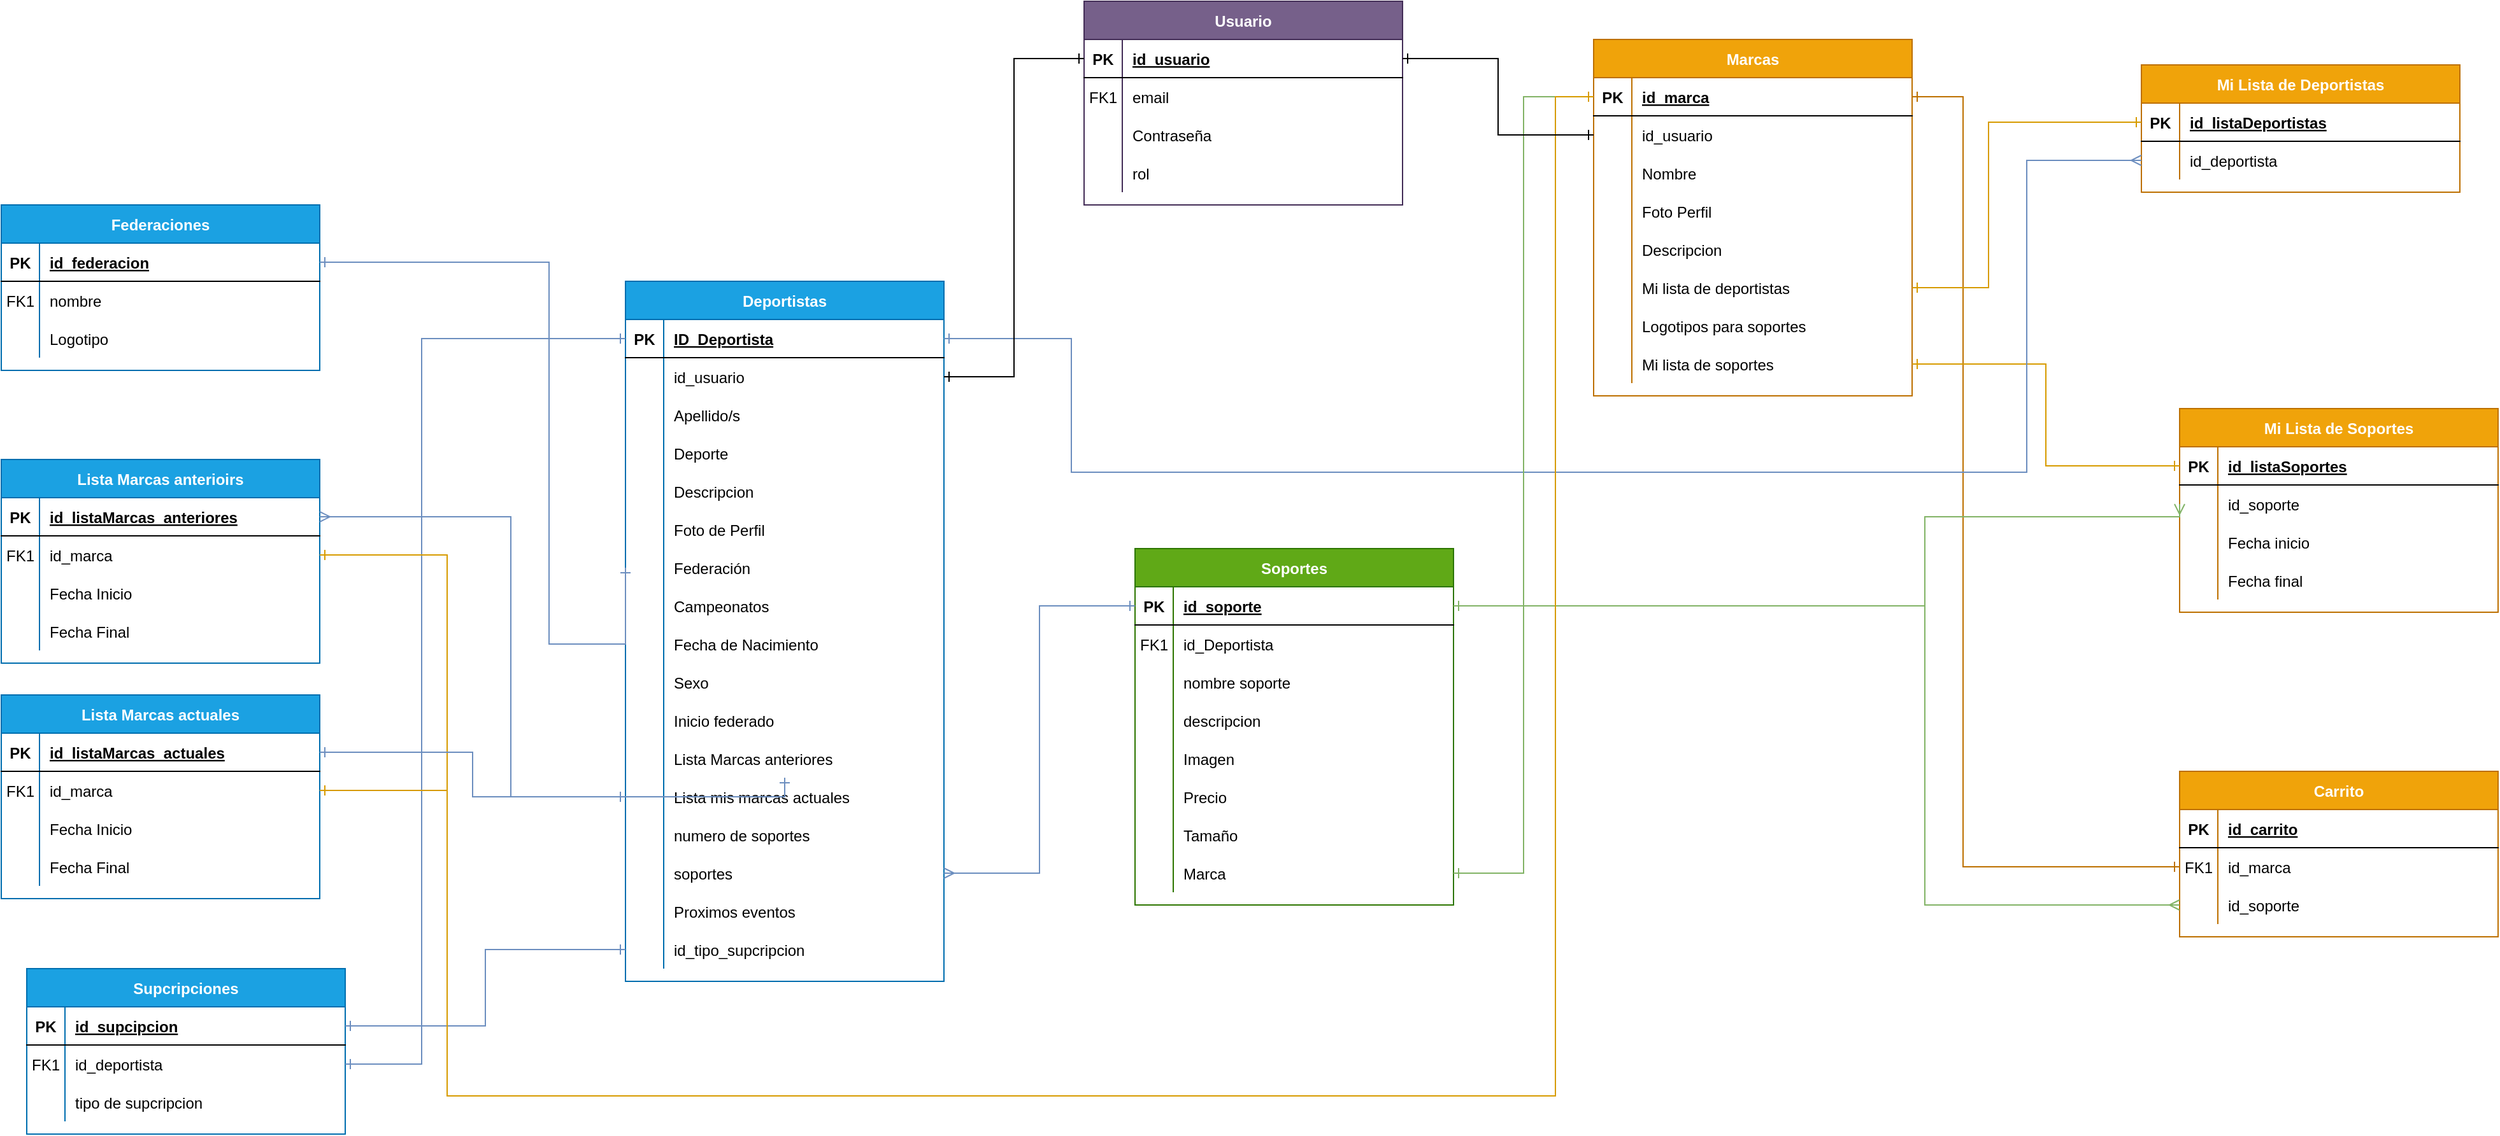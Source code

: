 <mxfile version="14.3.0"><diagram id="R2lEEEUBdFMjLlhIrx00" name="Page-1"><mxGraphModel dx="3021" dy="2076" grid="1" gridSize="10" guides="1" tooltips="1" connect="1" arrows="1" fold="1" page="1" pageScale="1" pageWidth="850" pageHeight="1100" math="0" shadow="0" extFonts="Permanent Marker^https://fonts.googleapis.com/css?family=Permanent+Marker"><root><mxCell id="0"/><mxCell id="1" parent="0"/><mxCell id="C-vyLk0tnHw3VtMMgP7b-2" value="Soportes" style="shape=table;startSize=30;container=1;collapsible=1;childLayout=tableLayout;fixedRows=1;rowLines=0;fontStyle=1;align=center;resizeLast=1;fillColor=#60a917;strokeColor=#2D7600;fontColor=#ffffff;" parent="1" vertex="1"><mxGeometry x="510" y="310" width="250" height="280" as="geometry"/></mxCell><mxCell id="C-vyLk0tnHw3VtMMgP7b-3" value="" style="shape=partialRectangle;collapsible=0;dropTarget=0;pointerEvents=0;fillColor=none;points=[[0,0.5],[1,0.5]];portConstraint=eastwest;top=0;left=0;right=0;bottom=1;" parent="C-vyLk0tnHw3VtMMgP7b-2" vertex="1"><mxGeometry y="30" width="250" height="30" as="geometry"/></mxCell><mxCell id="C-vyLk0tnHw3VtMMgP7b-4" value="PK" style="shape=partialRectangle;overflow=hidden;connectable=0;fillColor=none;top=0;left=0;bottom=0;right=0;fontStyle=1;" parent="C-vyLk0tnHw3VtMMgP7b-3" vertex="1"><mxGeometry width="30" height="30" as="geometry"/></mxCell><mxCell id="C-vyLk0tnHw3VtMMgP7b-5" value="id_soporte" style="shape=partialRectangle;overflow=hidden;connectable=0;fillColor=none;top=0;left=0;bottom=0;right=0;align=left;spacingLeft=6;fontStyle=5;" parent="C-vyLk0tnHw3VtMMgP7b-3" vertex="1"><mxGeometry x="30" width="220" height="30" as="geometry"/></mxCell><mxCell id="C-vyLk0tnHw3VtMMgP7b-6" value="" style="shape=partialRectangle;collapsible=0;dropTarget=0;pointerEvents=0;fillColor=none;points=[[0,0.5],[1,0.5]];portConstraint=eastwest;top=0;left=0;right=0;bottom=0;" parent="C-vyLk0tnHw3VtMMgP7b-2" vertex="1"><mxGeometry y="60" width="250" height="30" as="geometry"/></mxCell><mxCell id="C-vyLk0tnHw3VtMMgP7b-7" value="FK1" style="shape=partialRectangle;overflow=hidden;connectable=0;fillColor=none;top=0;left=0;bottom=0;right=0;" parent="C-vyLk0tnHw3VtMMgP7b-6" vertex="1"><mxGeometry width="30" height="30" as="geometry"/></mxCell><mxCell id="C-vyLk0tnHw3VtMMgP7b-8" value="id_Deportista" style="shape=partialRectangle;overflow=hidden;connectable=0;fillColor=none;top=0;left=0;bottom=0;right=0;align=left;spacingLeft=6;" parent="C-vyLk0tnHw3VtMMgP7b-6" vertex="1"><mxGeometry x="30" width="220" height="30" as="geometry"/></mxCell><mxCell id="C-vyLk0tnHw3VtMMgP7b-9" value="" style="shape=partialRectangle;collapsible=0;dropTarget=0;pointerEvents=0;fillColor=none;points=[[0,0.5],[1,0.5]];portConstraint=eastwest;top=0;left=0;right=0;bottom=0;" parent="C-vyLk0tnHw3VtMMgP7b-2" vertex="1"><mxGeometry y="90" width="250" height="30" as="geometry"/></mxCell><mxCell id="C-vyLk0tnHw3VtMMgP7b-10" value="" style="shape=partialRectangle;overflow=hidden;connectable=0;fillColor=none;top=0;left=0;bottom=0;right=0;" parent="C-vyLk0tnHw3VtMMgP7b-9" vertex="1"><mxGeometry width="30" height="30" as="geometry"/></mxCell><mxCell id="C-vyLk0tnHw3VtMMgP7b-11" value="nombre soporte" style="shape=partialRectangle;overflow=hidden;connectable=0;fillColor=none;top=0;left=0;bottom=0;right=0;align=left;spacingLeft=6;" parent="C-vyLk0tnHw3VtMMgP7b-9" vertex="1"><mxGeometry x="30" width="220" height="30" as="geometry"/></mxCell><mxCell id="l9_Y_tDoSI2Y9_TfThC8-44" style="shape=partialRectangle;collapsible=0;dropTarget=0;pointerEvents=0;fillColor=none;points=[[0,0.5],[1,0.5]];portConstraint=eastwest;top=0;left=0;right=0;bottom=0;" vertex="1" parent="C-vyLk0tnHw3VtMMgP7b-2"><mxGeometry y="120" width="250" height="30" as="geometry"/></mxCell><mxCell id="l9_Y_tDoSI2Y9_TfThC8-45" style="shape=partialRectangle;overflow=hidden;connectable=0;fillColor=none;top=0;left=0;bottom=0;right=0;" vertex="1" parent="l9_Y_tDoSI2Y9_TfThC8-44"><mxGeometry width="30" height="30" as="geometry"/></mxCell><mxCell id="l9_Y_tDoSI2Y9_TfThC8-46" value="descripcion" style="shape=partialRectangle;overflow=hidden;connectable=0;fillColor=none;top=0;left=0;bottom=0;right=0;align=left;spacingLeft=6;" vertex="1" parent="l9_Y_tDoSI2Y9_TfThC8-44"><mxGeometry x="30" width="220" height="30" as="geometry"/></mxCell><mxCell id="l9_Y_tDoSI2Y9_TfThC8-47" style="shape=partialRectangle;collapsible=0;dropTarget=0;pointerEvents=0;fillColor=none;points=[[0,0.5],[1,0.5]];portConstraint=eastwest;top=0;left=0;right=0;bottom=0;" vertex="1" parent="C-vyLk0tnHw3VtMMgP7b-2"><mxGeometry y="150" width="250" height="30" as="geometry"/></mxCell><mxCell id="l9_Y_tDoSI2Y9_TfThC8-48" style="shape=partialRectangle;overflow=hidden;connectable=0;fillColor=none;top=0;left=0;bottom=0;right=0;" vertex="1" parent="l9_Y_tDoSI2Y9_TfThC8-47"><mxGeometry width="30" height="30" as="geometry"/></mxCell><mxCell id="l9_Y_tDoSI2Y9_TfThC8-49" value="Imagen" style="shape=partialRectangle;overflow=hidden;connectable=0;fillColor=none;top=0;left=0;bottom=0;right=0;align=left;spacingLeft=6;" vertex="1" parent="l9_Y_tDoSI2Y9_TfThC8-47"><mxGeometry x="30" width="220" height="30" as="geometry"/></mxCell><mxCell id="l9_Y_tDoSI2Y9_TfThC8-50" style="shape=partialRectangle;collapsible=0;dropTarget=0;pointerEvents=0;fillColor=none;points=[[0,0.5],[1,0.5]];portConstraint=eastwest;top=0;left=0;right=0;bottom=0;" vertex="1" parent="C-vyLk0tnHw3VtMMgP7b-2"><mxGeometry y="180" width="250" height="30" as="geometry"/></mxCell><mxCell id="l9_Y_tDoSI2Y9_TfThC8-51" style="shape=partialRectangle;overflow=hidden;connectable=0;fillColor=none;top=0;left=0;bottom=0;right=0;" vertex="1" parent="l9_Y_tDoSI2Y9_TfThC8-50"><mxGeometry width="30" height="30" as="geometry"/></mxCell><mxCell id="l9_Y_tDoSI2Y9_TfThC8-52" value="Precio" style="shape=partialRectangle;overflow=hidden;connectable=0;fillColor=none;top=0;left=0;bottom=0;right=0;align=left;spacingLeft=6;" vertex="1" parent="l9_Y_tDoSI2Y9_TfThC8-50"><mxGeometry x="30" width="220" height="30" as="geometry"/></mxCell><mxCell id="l9_Y_tDoSI2Y9_TfThC8-88" style="shape=partialRectangle;collapsible=0;dropTarget=0;pointerEvents=0;fillColor=none;points=[[0,0.5],[1,0.5]];portConstraint=eastwest;top=0;left=0;right=0;bottom=0;" vertex="1" parent="C-vyLk0tnHw3VtMMgP7b-2"><mxGeometry y="210" width="250" height="30" as="geometry"/></mxCell><mxCell id="l9_Y_tDoSI2Y9_TfThC8-89" style="shape=partialRectangle;overflow=hidden;connectable=0;fillColor=none;top=0;left=0;bottom=0;right=0;" vertex="1" parent="l9_Y_tDoSI2Y9_TfThC8-88"><mxGeometry width="30" height="30" as="geometry"/></mxCell><mxCell id="l9_Y_tDoSI2Y9_TfThC8-90" value="Tamaño" style="shape=partialRectangle;overflow=hidden;connectable=0;fillColor=none;top=0;left=0;bottom=0;right=0;align=left;spacingLeft=6;" vertex="1" parent="l9_Y_tDoSI2Y9_TfThC8-88"><mxGeometry x="30" width="220" height="30" as="geometry"/></mxCell><mxCell id="l9_Y_tDoSI2Y9_TfThC8-91" style="shape=partialRectangle;collapsible=0;dropTarget=0;pointerEvents=0;fillColor=none;points=[[0,0.5],[1,0.5]];portConstraint=eastwest;top=0;left=0;right=0;bottom=0;" vertex="1" parent="C-vyLk0tnHw3VtMMgP7b-2"><mxGeometry y="240" width="250" height="30" as="geometry"/></mxCell><mxCell id="l9_Y_tDoSI2Y9_TfThC8-92" style="shape=partialRectangle;overflow=hidden;connectable=0;fillColor=none;top=0;left=0;bottom=0;right=0;" vertex="1" parent="l9_Y_tDoSI2Y9_TfThC8-91"><mxGeometry width="30" height="30" as="geometry"/></mxCell><mxCell id="l9_Y_tDoSI2Y9_TfThC8-93" value="Marca" style="shape=partialRectangle;overflow=hidden;connectable=0;fillColor=none;top=0;left=0;bottom=0;right=0;align=left;spacingLeft=6;" vertex="1" parent="l9_Y_tDoSI2Y9_TfThC8-91"><mxGeometry x="30" width="220" height="30" as="geometry"/></mxCell><mxCell id="C-vyLk0tnHw3VtMMgP7b-13" value="Marcas" style="shape=table;startSize=30;container=1;collapsible=1;childLayout=tableLayout;fixedRows=1;rowLines=0;fontStyle=1;align=center;resizeLast=1;fillColor=#f0a30a;strokeColor=#BD7000;fontColor=#ffffff;" parent="1" vertex="1"><mxGeometry x="870" y="-90" width="250" height="280" as="geometry"/></mxCell><mxCell id="C-vyLk0tnHw3VtMMgP7b-14" value="" style="shape=partialRectangle;collapsible=0;dropTarget=0;pointerEvents=0;fillColor=none;points=[[0,0.5],[1,0.5]];portConstraint=eastwest;top=0;left=0;right=0;bottom=1;" parent="C-vyLk0tnHw3VtMMgP7b-13" vertex="1"><mxGeometry y="30" width="250" height="30" as="geometry"/></mxCell><mxCell id="C-vyLk0tnHw3VtMMgP7b-15" value="PK" style="shape=partialRectangle;overflow=hidden;connectable=0;fillColor=none;top=0;left=0;bottom=0;right=0;fontStyle=1;" parent="C-vyLk0tnHw3VtMMgP7b-14" vertex="1"><mxGeometry width="30" height="30" as="geometry"/></mxCell><mxCell id="C-vyLk0tnHw3VtMMgP7b-16" value="id_marca" style="shape=partialRectangle;overflow=hidden;connectable=0;fillColor=none;top=0;left=0;bottom=0;right=0;align=left;spacingLeft=6;fontStyle=5;" parent="C-vyLk0tnHw3VtMMgP7b-14" vertex="1"><mxGeometry x="30" width="220" height="30" as="geometry"/></mxCell><mxCell id="l9_Y_tDoSI2Y9_TfThC8-257" style="shape=partialRectangle;collapsible=0;dropTarget=0;pointerEvents=0;fillColor=none;points=[[0,0.5],[1,0.5]];portConstraint=eastwest;top=0;left=0;right=0;bottom=0;" vertex="1" parent="C-vyLk0tnHw3VtMMgP7b-13"><mxGeometry y="60" width="250" height="30" as="geometry"/></mxCell><mxCell id="l9_Y_tDoSI2Y9_TfThC8-258" style="shape=partialRectangle;overflow=hidden;connectable=0;fillColor=none;top=0;left=0;bottom=0;right=0;" vertex="1" parent="l9_Y_tDoSI2Y9_TfThC8-257"><mxGeometry width="30" height="30" as="geometry"/></mxCell><mxCell id="l9_Y_tDoSI2Y9_TfThC8-259" value="id_usuario" style="shape=partialRectangle;overflow=hidden;connectable=0;fillColor=none;top=0;left=0;bottom=0;right=0;align=left;spacingLeft=6;" vertex="1" parent="l9_Y_tDoSI2Y9_TfThC8-257"><mxGeometry x="30" width="220" height="30" as="geometry"/></mxCell><mxCell id="C-vyLk0tnHw3VtMMgP7b-17" value="" style="shape=partialRectangle;collapsible=0;dropTarget=0;pointerEvents=0;fillColor=none;points=[[0,0.5],[1,0.5]];portConstraint=eastwest;top=0;left=0;right=0;bottom=0;" parent="C-vyLk0tnHw3VtMMgP7b-13" vertex="1"><mxGeometry y="90" width="250" height="30" as="geometry"/></mxCell><mxCell id="C-vyLk0tnHw3VtMMgP7b-18" value="" style="shape=partialRectangle;overflow=hidden;connectable=0;fillColor=none;top=0;left=0;bottom=0;right=0;" parent="C-vyLk0tnHw3VtMMgP7b-17" vertex="1"><mxGeometry width="30" height="30" as="geometry"/></mxCell><mxCell id="C-vyLk0tnHw3VtMMgP7b-19" value="Nombre" style="shape=partialRectangle;overflow=hidden;connectable=0;fillColor=none;top=0;left=0;bottom=0;right=0;align=left;spacingLeft=6;" parent="C-vyLk0tnHw3VtMMgP7b-17" vertex="1"><mxGeometry x="30" width="220" height="30" as="geometry"/></mxCell><mxCell id="C-vyLk0tnHw3VtMMgP7b-20" value="" style="shape=partialRectangle;collapsible=0;dropTarget=0;pointerEvents=0;fillColor=none;points=[[0,0.5],[1,0.5]];portConstraint=eastwest;top=0;left=0;right=0;bottom=0;" parent="C-vyLk0tnHw3VtMMgP7b-13" vertex="1"><mxGeometry y="120" width="250" height="30" as="geometry"/></mxCell><mxCell id="C-vyLk0tnHw3VtMMgP7b-21" value="" style="shape=partialRectangle;overflow=hidden;connectable=0;fillColor=none;top=0;left=0;bottom=0;right=0;" parent="C-vyLk0tnHw3VtMMgP7b-20" vertex="1"><mxGeometry width="30" height="30" as="geometry"/></mxCell><mxCell id="C-vyLk0tnHw3VtMMgP7b-22" value="Foto Perfil" style="shape=partialRectangle;overflow=hidden;connectable=0;fillColor=none;top=0;left=0;bottom=0;right=0;align=left;spacingLeft=6;" parent="C-vyLk0tnHw3VtMMgP7b-20" vertex="1"><mxGeometry x="30" width="220" height="30" as="geometry"/></mxCell><mxCell id="l9_Y_tDoSI2Y9_TfThC8-94" style="shape=partialRectangle;collapsible=0;dropTarget=0;pointerEvents=0;fillColor=none;points=[[0,0.5],[1,0.5]];portConstraint=eastwest;top=0;left=0;right=0;bottom=0;" vertex="1" parent="C-vyLk0tnHw3VtMMgP7b-13"><mxGeometry y="150" width="250" height="30" as="geometry"/></mxCell><mxCell id="l9_Y_tDoSI2Y9_TfThC8-95" style="shape=partialRectangle;overflow=hidden;connectable=0;fillColor=none;top=0;left=0;bottom=0;right=0;" vertex="1" parent="l9_Y_tDoSI2Y9_TfThC8-94"><mxGeometry width="30" height="30" as="geometry"/></mxCell><mxCell id="l9_Y_tDoSI2Y9_TfThC8-96" value="Descripcion" style="shape=partialRectangle;overflow=hidden;connectable=0;fillColor=none;top=0;left=0;bottom=0;right=0;align=left;spacingLeft=6;" vertex="1" parent="l9_Y_tDoSI2Y9_TfThC8-94"><mxGeometry x="30" width="220" height="30" as="geometry"/></mxCell><mxCell id="l9_Y_tDoSI2Y9_TfThC8-97" style="shape=partialRectangle;collapsible=0;dropTarget=0;pointerEvents=0;fillColor=none;points=[[0,0.5],[1,0.5]];portConstraint=eastwest;top=0;left=0;right=0;bottom=0;" vertex="1" parent="C-vyLk0tnHw3VtMMgP7b-13"><mxGeometry y="180" width="250" height="30" as="geometry"/></mxCell><mxCell id="l9_Y_tDoSI2Y9_TfThC8-98" style="shape=partialRectangle;overflow=hidden;connectable=0;fillColor=none;top=0;left=0;bottom=0;right=0;" vertex="1" parent="l9_Y_tDoSI2Y9_TfThC8-97"><mxGeometry width="30" height="30" as="geometry"/></mxCell><mxCell id="l9_Y_tDoSI2Y9_TfThC8-99" value="Mi lista de deportistas" style="shape=partialRectangle;overflow=hidden;connectable=0;fillColor=none;top=0;left=0;bottom=0;right=0;align=left;spacingLeft=6;" vertex="1" parent="l9_Y_tDoSI2Y9_TfThC8-97"><mxGeometry x="30" width="220" height="30" as="geometry"/></mxCell><mxCell id="l9_Y_tDoSI2Y9_TfThC8-100" style="shape=partialRectangle;collapsible=0;dropTarget=0;pointerEvents=0;fillColor=none;points=[[0,0.5],[1,0.5]];portConstraint=eastwest;top=0;left=0;right=0;bottom=0;" vertex="1" parent="C-vyLk0tnHw3VtMMgP7b-13"><mxGeometry y="210" width="250" height="30" as="geometry"/></mxCell><mxCell id="l9_Y_tDoSI2Y9_TfThC8-101" style="shape=partialRectangle;overflow=hidden;connectable=0;fillColor=none;top=0;left=0;bottom=0;right=0;" vertex="1" parent="l9_Y_tDoSI2Y9_TfThC8-100"><mxGeometry width="30" height="30" as="geometry"/></mxCell><mxCell id="l9_Y_tDoSI2Y9_TfThC8-102" value="Logotipos para soportes" style="shape=partialRectangle;overflow=hidden;connectable=0;fillColor=none;top=0;left=0;bottom=0;right=0;align=left;spacingLeft=6;" vertex="1" parent="l9_Y_tDoSI2Y9_TfThC8-100"><mxGeometry x="30" width="220" height="30" as="geometry"/></mxCell><mxCell id="l9_Y_tDoSI2Y9_TfThC8-122" style="shape=partialRectangle;collapsible=0;dropTarget=0;pointerEvents=0;fillColor=none;points=[[0,0.5],[1,0.5]];portConstraint=eastwest;top=0;left=0;right=0;bottom=0;" vertex="1" parent="C-vyLk0tnHw3VtMMgP7b-13"><mxGeometry y="240" width="250" height="30" as="geometry"/></mxCell><mxCell id="l9_Y_tDoSI2Y9_TfThC8-123" style="shape=partialRectangle;overflow=hidden;connectable=0;fillColor=none;top=0;left=0;bottom=0;right=0;" vertex="1" parent="l9_Y_tDoSI2Y9_TfThC8-122"><mxGeometry width="30" height="30" as="geometry"/></mxCell><mxCell id="l9_Y_tDoSI2Y9_TfThC8-124" value="Mi lista de soportes" style="shape=partialRectangle;overflow=hidden;connectable=0;fillColor=none;top=0;left=0;bottom=0;right=0;align=left;spacingLeft=6;" vertex="1" parent="l9_Y_tDoSI2Y9_TfThC8-122"><mxGeometry x="30" width="220" height="30" as="geometry"/></mxCell><mxCell id="C-vyLk0tnHw3VtMMgP7b-23" value="Deportistas" style="shape=table;startSize=30;container=1;collapsible=1;childLayout=tableLayout;fixedRows=1;rowLines=0;fontStyle=1;align=center;resizeLast=1;fillColor=#1ba1e2;strokeColor=#006EAF;fontColor=#ffffff;" parent="1" vertex="1"><mxGeometry x="110" y="100" width="250" height="550" as="geometry"/></mxCell><mxCell id="C-vyLk0tnHw3VtMMgP7b-24" value="" style="shape=partialRectangle;collapsible=0;dropTarget=0;pointerEvents=0;fillColor=none;points=[[0,0.5],[1,0.5]];portConstraint=eastwest;top=0;left=0;right=0;bottom=1;" parent="C-vyLk0tnHw3VtMMgP7b-23" vertex="1"><mxGeometry y="30" width="250" height="30" as="geometry"/></mxCell><mxCell id="C-vyLk0tnHw3VtMMgP7b-25" value="PK" style="shape=partialRectangle;overflow=hidden;connectable=0;fillColor=none;top=0;left=0;bottom=0;right=0;fontStyle=1;" parent="C-vyLk0tnHw3VtMMgP7b-24" vertex="1"><mxGeometry width="30" height="30" as="geometry"/></mxCell><mxCell id="C-vyLk0tnHw3VtMMgP7b-26" value="ID_Deportista" style="shape=partialRectangle;overflow=hidden;connectable=0;fillColor=none;top=0;left=0;bottom=0;right=0;align=left;spacingLeft=6;fontStyle=5;" parent="C-vyLk0tnHw3VtMMgP7b-24" vertex="1"><mxGeometry x="30" width="220" height="30" as="geometry"/></mxCell><mxCell id="C-vyLk0tnHw3VtMMgP7b-27" value="" style="shape=partialRectangle;collapsible=0;dropTarget=0;pointerEvents=0;fillColor=none;points=[[0,0.5],[1,0.5]];portConstraint=eastwest;top=0;left=0;right=0;bottom=0;" parent="C-vyLk0tnHw3VtMMgP7b-23" vertex="1"><mxGeometry y="60" width="250" height="30" as="geometry"/></mxCell><mxCell id="C-vyLk0tnHw3VtMMgP7b-28" value="" style="shape=partialRectangle;overflow=hidden;connectable=0;fillColor=none;top=0;left=0;bottom=0;right=0;" parent="C-vyLk0tnHw3VtMMgP7b-27" vertex="1"><mxGeometry width="30" height="30" as="geometry"/></mxCell><mxCell id="C-vyLk0tnHw3VtMMgP7b-29" value="id_usuario" style="shape=partialRectangle;overflow=hidden;connectable=0;fillColor=none;top=0;left=0;bottom=0;right=0;align=left;spacingLeft=6;" parent="C-vyLk0tnHw3VtMMgP7b-27" vertex="1"><mxGeometry x="30" width="220" height="30" as="geometry"/></mxCell><mxCell id="l9_Y_tDoSI2Y9_TfThC8-1" style="shape=partialRectangle;collapsible=0;dropTarget=0;pointerEvents=0;fillColor=none;points=[[0,0.5],[1,0.5]];portConstraint=eastwest;top=0;left=0;right=0;bottom=0;" vertex="1" parent="C-vyLk0tnHw3VtMMgP7b-23"><mxGeometry y="90" width="250" height="30" as="geometry"/></mxCell><mxCell id="l9_Y_tDoSI2Y9_TfThC8-2" style="shape=partialRectangle;overflow=hidden;connectable=0;fillColor=none;top=0;left=0;bottom=0;right=0;" vertex="1" parent="l9_Y_tDoSI2Y9_TfThC8-1"><mxGeometry width="30" height="30" as="geometry"/></mxCell><mxCell id="l9_Y_tDoSI2Y9_TfThC8-3" value="Apellido/s" style="shape=partialRectangle;overflow=hidden;connectable=0;fillColor=none;top=0;left=0;bottom=0;right=0;align=left;spacingLeft=6;" vertex="1" parent="l9_Y_tDoSI2Y9_TfThC8-1"><mxGeometry x="30" width="220" height="30" as="geometry"/></mxCell><mxCell id="l9_Y_tDoSI2Y9_TfThC8-4" style="shape=partialRectangle;collapsible=0;dropTarget=0;pointerEvents=0;fillColor=none;points=[[0,0.5],[1,0.5]];portConstraint=eastwest;top=0;left=0;right=0;bottom=0;" vertex="1" parent="C-vyLk0tnHw3VtMMgP7b-23"><mxGeometry y="120" width="250" height="30" as="geometry"/></mxCell><mxCell id="l9_Y_tDoSI2Y9_TfThC8-5" style="shape=partialRectangle;overflow=hidden;connectable=0;fillColor=none;top=0;left=0;bottom=0;right=0;" vertex="1" parent="l9_Y_tDoSI2Y9_TfThC8-4"><mxGeometry width="30" height="30" as="geometry"/></mxCell><mxCell id="l9_Y_tDoSI2Y9_TfThC8-6" value="Deporte" style="shape=partialRectangle;overflow=hidden;connectable=0;fillColor=none;top=0;left=0;bottom=0;right=0;align=left;spacingLeft=6;" vertex="1" parent="l9_Y_tDoSI2Y9_TfThC8-4"><mxGeometry x="30" width="220" height="30" as="geometry"/></mxCell><mxCell id="l9_Y_tDoSI2Y9_TfThC8-7" style="shape=partialRectangle;collapsible=0;dropTarget=0;pointerEvents=0;fillColor=none;points=[[0,0.5],[1,0.5]];portConstraint=eastwest;top=0;left=0;right=0;bottom=0;" vertex="1" parent="C-vyLk0tnHw3VtMMgP7b-23"><mxGeometry y="150" width="250" height="30" as="geometry"/></mxCell><mxCell id="l9_Y_tDoSI2Y9_TfThC8-8" style="shape=partialRectangle;overflow=hidden;connectable=0;fillColor=none;top=0;left=0;bottom=0;right=0;" vertex="1" parent="l9_Y_tDoSI2Y9_TfThC8-7"><mxGeometry width="30" height="30" as="geometry"/></mxCell><mxCell id="l9_Y_tDoSI2Y9_TfThC8-9" value="Descripcion" style="shape=partialRectangle;overflow=hidden;connectable=0;fillColor=none;top=0;left=0;bottom=0;right=0;align=left;spacingLeft=6;" vertex="1" parent="l9_Y_tDoSI2Y9_TfThC8-7"><mxGeometry x="30" width="220" height="30" as="geometry"/></mxCell><mxCell id="l9_Y_tDoSI2Y9_TfThC8-13" style="shape=partialRectangle;collapsible=0;dropTarget=0;pointerEvents=0;fillColor=none;points=[[0,0.5],[1,0.5]];portConstraint=eastwest;top=0;left=0;right=0;bottom=0;" vertex="1" parent="C-vyLk0tnHw3VtMMgP7b-23"><mxGeometry y="180" width="250" height="30" as="geometry"/></mxCell><mxCell id="l9_Y_tDoSI2Y9_TfThC8-14" style="shape=partialRectangle;overflow=hidden;connectable=0;fillColor=none;top=0;left=0;bottom=0;right=0;" vertex="1" parent="l9_Y_tDoSI2Y9_TfThC8-13"><mxGeometry width="30" height="30" as="geometry"/></mxCell><mxCell id="l9_Y_tDoSI2Y9_TfThC8-15" value="Foto de Perfil" style="shape=partialRectangle;overflow=hidden;connectable=0;fillColor=none;top=0;left=0;bottom=0;right=0;align=left;spacingLeft=6;" vertex="1" parent="l9_Y_tDoSI2Y9_TfThC8-13"><mxGeometry x="30" width="220" height="30" as="geometry"/></mxCell><mxCell id="l9_Y_tDoSI2Y9_TfThC8-16" style="shape=partialRectangle;collapsible=0;dropTarget=0;pointerEvents=0;fillColor=none;points=[[0,0.5],[1,0.5]];portConstraint=eastwest;top=0;left=0;right=0;bottom=0;" vertex="1" parent="C-vyLk0tnHw3VtMMgP7b-23"><mxGeometry y="210" width="250" height="30" as="geometry"/></mxCell><mxCell id="l9_Y_tDoSI2Y9_TfThC8-17" style="shape=partialRectangle;overflow=hidden;connectable=0;fillColor=none;top=0;left=0;bottom=0;right=0;" vertex="1" parent="l9_Y_tDoSI2Y9_TfThC8-16"><mxGeometry width="30" height="30" as="geometry"/></mxCell><mxCell id="l9_Y_tDoSI2Y9_TfThC8-18" value="Federación" style="shape=partialRectangle;overflow=hidden;connectable=0;fillColor=none;top=0;left=0;bottom=0;right=0;align=left;spacingLeft=6;" vertex="1" parent="l9_Y_tDoSI2Y9_TfThC8-16"><mxGeometry x="30" width="220" height="30" as="geometry"/></mxCell><mxCell id="l9_Y_tDoSI2Y9_TfThC8-19" style="shape=partialRectangle;collapsible=0;dropTarget=0;pointerEvents=0;fillColor=none;points=[[0,0.5],[1,0.5]];portConstraint=eastwest;top=0;left=0;right=0;bottom=0;" vertex="1" parent="C-vyLk0tnHw3VtMMgP7b-23"><mxGeometry y="240" width="250" height="30" as="geometry"/></mxCell><mxCell id="l9_Y_tDoSI2Y9_TfThC8-20" style="shape=partialRectangle;overflow=hidden;connectable=0;fillColor=none;top=0;left=0;bottom=0;right=0;" vertex="1" parent="l9_Y_tDoSI2Y9_TfThC8-19"><mxGeometry width="30" height="30" as="geometry"/></mxCell><mxCell id="l9_Y_tDoSI2Y9_TfThC8-21" value="Campeonatos" style="shape=partialRectangle;overflow=hidden;connectable=0;fillColor=none;top=0;left=0;bottom=0;right=0;align=left;spacingLeft=6;" vertex="1" parent="l9_Y_tDoSI2Y9_TfThC8-19"><mxGeometry x="30" width="220" height="30" as="geometry"/></mxCell><mxCell id="l9_Y_tDoSI2Y9_TfThC8-22" style="shape=partialRectangle;collapsible=0;dropTarget=0;pointerEvents=0;fillColor=none;points=[[0,0.5],[1,0.5]];portConstraint=eastwest;top=0;left=0;right=0;bottom=0;" vertex="1" parent="C-vyLk0tnHw3VtMMgP7b-23"><mxGeometry y="270" width="250" height="30" as="geometry"/></mxCell><mxCell id="l9_Y_tDoSI2Y9_TfThC8-23" style="shape=partialRectangle;overflow=hidden;connectable=0;fillColor=none;top=0;left=0;bottom=0;right=0;" vertex="1" parent="l9_Y_tDoSI2Y9_TfThC8-22"><mxGeometry width="30" height="30" as="geometry"/></mxCell><mxCell id="l9_Y_tDoSI2Y9_TfThC8-24" value="Fecha de Nacimiento" style="shape=partialRectangle;overflow=hidden;connectable=0;fillColor=none;top=0;left=0;bottom=0;right=0;align=left;spacingLeft=6;" vertex="1" parent="l9_Y_tDoSI2Y9_TfThC8-22"><mxGeometry x="30" width="220" height="30" as="geometry"/></mxCell><mxCell id="l9_Y_tDoSI2Y9_TfThC8-25" style="shape=partialRectangle;collapsible=0;dropTarget=0;pointerEvents=0;fillColor=none;points=[[0,0.5],[1,0.5]];portConstraint=eastwest;top=0;left=0;right=0;bottom=0;" vertex="1" parent="C-vyLk0tnHw3VtMMgP7b-23"><mxGeometry y="300" width="250" height="30" as="geometry"/></mxCell><mxCell id="l9_Y_tDoSI2Y9_TfThC8-26" style="shape=partialRectangle;overflow=hidden;connectable=0;fillColor=none;top=0;left=0;bottom=0;right=0;" vertex="1" parent="l9_Y_tDoSI2Y9_TfThC8-25"><mxGeometry width="30" height="30" as="geometry"/></mxCell><mxCell id="l9_Y_tDoSI2Y9_TfThC8-27" value="Sexo" style="shape=partialRectangle;overflow=hidden;connectable=0;fillColor=none;top=0;left=0;bottom=0;right=0;align=left;spacingLeft=6;" vertex="1" parent="l9_Y_tDoSI2Y9_TfThC8-25"><mxGeometry x="30" width="220" height="30" as="geometry"/></mxCell><mxCell id="l9_Y_tDoSI2Y9_TfThC8-28" style="shape=partialRectangle;collapsible=0;dropTarget=0;pointerEvents=0;fillColor=none;points=[[0,0.5],[1,0.5]];portConstraint=eastwest;top=0;left=0;right=0;bottom=0;" vertex="1" parent="C-vyLk0tnHw3VtMMgP7b-23"><mxGeometry y="330" width="250" height="30" as="geometry"/></mxCell><mxCell id="l9_Y_tDoSI2Y9_TfThC8-29" style="shape=partialRectangle;overflow=hidden;connectable=0;fillColor=none;top=0;left=0;bottom=0;right=0;" vertex="1" parent="l9_Y_tDoSI2Y9_TfThC8-28"><mxGeometry width="30" height="30" as="geometry"/></mxCell><mxCell id="l9_Y_tDoSI2Y9_TfThC8-30" value="Inicio federado" style="shape=partialRectangle;overflow=hidden;connectable=0;fillColor=none;top=0;left=0;bottom=0;right=0;align=left;spacingLeft=6;" vertex="1" parent="l9_Y_tDoSI2Y9_TfThC8-28"><mxGeometry x="30" width="220" height="30" as="geometry"/></mxCell><mxCell id="l9_Y_tDoSI2Y9_TfThC8-31" style="shape=partialRectangle;collapsible=0;dropTarget=0;pointerEvents=0;fillColor=none;points=[[0,0.5],[1,0.5]];portConstraint=eastwest;top=0;left=0;right=0;bottom=0;" vertex="1" parent="C-vyLk0tnHw3VtMMgP7b-23"><mxGeometry y="360" width="250" height="30" as="geometry"/></mxCell><mxCell id="l9_Y_tDoSI2Y9_TfThC8-32" style="shape=partialRectangle;overflow=hidden;connectable=0;fillColor=none;top=0;left=0;bottom=0;right=0;" vertex="1" parent="l9_Y_tDoSI2Y9_TfThC8-31"><mxGeometry width="30" height="30" as="geometry"/></mxCell><mxCell id="l9_Y_tDoSI2Y9_TfThC8-33" value="Lista Marcas anteriores" style="shape=partialRectangle;overflow=hidden;connectable=0;fillColor=none;top=0;left=0;bottom=0;right=0;align=left;spacingLeft=6;" vertex="1" parent="l9_Y_tDoSI2Y9_TfThC8-31"><mxGeometry x="30" width="220" height="30" as="geometry"/></mxCell><mxCell id="l9_Y_tDoSI2Y9_TfThC8-224" style="shape=partialRectangle;collapsible=0;dropTarget=0;pointerEvents=0;fillColor=none;points=[[0,0.5],[1,0.5]];portConstraint=eastwest;top=0;left=0;right=0;bottom=0;" vertex="1" parent="C-vyLk0tnHw3VtMMgP7b-23"><mxGeometry y="390" width="250" height="30" as="geometry"/></mxCell><mxCell id="l9_Y_tDoSI2Y9_TfThC8-225" style="shape=partialRectangle;overflow=hidden;connectable=0;fillColor=none;top=0;left=0;bottom=0;right=0;" vertex="1" parent="l9_Y_tDoSI2Y9_TfThC8-224"><mxGeometry width="30" height="30" as="geometry"/></mxCell><mxCell id="l9_Y_tDoSI2Y9_TfThC8-226" value="Lista mis marcas actuales" style="shape=partialRectangle;overflow=hidden;connectable=0;fillColor=none;top=0;left=0;bottom=0;right=0;align=left;spacingLeft=6;" vertex="1" parent="l9_Y_tDoSI2Y9_TfThC8-224"><mxGeometry x="30" width="220" height="30" as="geometry"/></mxCell><mxCell id="l9_Y_tDoSI2Y9_TfThC8-34" style="shape=partialRectangle;collapsible=0;dropTarget=0;pointerEvents=0;fillColor=none;points=[[0,0.5],[1,0.5]];portConstraint=eastwest;top=0;left=0;right=0;bottom=0;" vertex="1" parent="C-vyLk0tnHw3VtMMgP7b-23"><mxGeometry y="420" width="250" height="30" as="geometry"/></mxCell><mxCell id="l9_Y_tDoSI2Y9_TfThC8-35" style="shape=partialRectangle;overflow=hidden;connectable=0;fillColor=none;top=0;left=0;bottom=0;right=0;" vertex="1" parent="l9_Y_tDoSI2Y9_TfThC8-34"><mxGeometry width="30" height="30" as="geometry"/></mxCell><mxCell id="l9_Y_tDoSI2Y9_TfThC8-36" value="numero de soportes" style="shape=partialRectangle;overflow=hidden;connectable=0;fillColor=none;top=0;left=0;bottom=0;right=0;align=left;spacingLeft=6;" vertex="1" parent="l9_Y_tDoSI2Y9_TfThC8-34"><mxGeometry x="30" width="220" height="30" as="geometry"/></mxCell><mxCell id="l9_Y_tDoSI2Y9_TfThC8-37" style="shape=partialRectangle;collapsible=0;dropTarget=0;pointerEvents=0;fillColor=none;points=[[0,0.5],[1,0.5]];portConstraint=eastwest;top=0;left=0;right=0;bottom=0;" vertex="1" parent="C-vyLk0tnHw3VtMMgP7b-23"><mxGeometry y="450" width="250" height="30" as="geometry"/></mxCell><mxCell id="l9_Y_tDoSI2Y9_TfThC8-38" style="shape=partialRectangle;overflow=hidden;connectable=0;fillColor=none;top=0;left=0;bottom=0;right=0;" vertex="1" parent="l9_Y_tDoSI2Y9_TfThC8-37"><mxGeometry width="30" height="30" as="geometry"/></mxCell><mxCell id="l9_Y_tDoSI2Y9_TfThC8-39" value="soportes " style="shape=partialRectangle;overflow=hidden;connectable=0;fillColor=none;top=0;left=0;bottom=0;right=0;align=left;spacingLeft=6;" vertex="1" parent="l9_Y_tDoSI2Y9_TfThC8-37"><mxGeometry x="30" width="220" height="30" as="geometry"/></mxCell><mxCell id="l9_Y_tDoSI2Y9_TfThC8-41" style="shape=partialRectangle;collapsible=0;dropTarget=0;pointerEvents=0;fillColor=none;points=[[0,0.5],[1,0.5]];portConstraint=eastwest;top=0;left=0;right=0;bottom=0;" vertex="1" parent="C-vyLk0tnHw3VtMMgP7b-23"><mxGeometry y="480" width="250" height="30" as="geometry"/></mxCell><mxCell id="l9_Y_tDoSI2Y9_TfThC8-42" style="shape=partialRectangle;overflow=hidden;connectable=0;fillColor=none;top=0;left=0;bottom=0;right=0;" vertex="1" parent="l9_Y_tDoSI2Y9_TfThC8-41"><mxGeometry width="30" height="30" as="geometry"/></mxCell><mxCell id="l9_Y_tDoSI2Y9_TfThC8-43" value="Proximos eventos" style="shape=partialRectangle;overflow=hidden;connectable=0;fillColor=none;top=0;left=0;bottom=0;right=0;align=left;spacingLeft=6;" vertex="1" parent="l9_Y_tDoSI2Y9_TfThC8-41"><mxGeometry x="30" width="220" height="30" as="geometry"/></mxCell><mxCell id="l9_Y_tDoSI2Y9_TfThC8-128" style="shape=partialRectangle;collapsible=0;dropTarget=0;pointerEvents=0;fillColor=none;points=[[0,0.5],[1,0.5]];portConstraint=eastwest;top=0;left=0;right=0;bottom=0;" vertex="1" parent="C-vyLk0tnHw3VtMMgP7b-23"><mxGeometry y="510" width="250" height="30" as="geometry"/></mxCell><mxCell id="l9_Y_tDoSI2Y9_TfThC8-129" style="shape=partialRectangle;overflow=hidden;connectable=0;fillColor=none;top=0;left=0;bottom=0;right=0;" vertex="1" parent="l9_Y_tDoSI2Y9_TfThC8-128"><mxGeometry width="30" height="30" as="geometry"/></mxCell><mxCell id="l9_Y_tDoSI2Y9_TfThC8-130" value="id_tipo_supcripcion" style="shape=partialRectangle;overflow=hidden;connectable=0;fillColor=none;top=0;left=0;bottom=0;right=0;align=left;spacingLeft=6;" vertex="1" parent="l9_Y_tDoSI2Y9_TfThC8-128"><mxGeometry x="30" width="220" height="30" as="geometry"/></mxCell><mxCell id="l9_Y_tDoSI2Y9_TfThC8-53" value="Carrito" style="shape=table;startSize=30;container=1;collapsible=1;childLayout=tableLayout;fixedRows=1;rowLines=0;fontStyle=1;align=center;resizeLast=1;fillColor=#f0a30a;strokeColor=#BD7000;fontColor=#ffffff;" vertex="1" parent="1"><mxGeometry x="1330" y="485" width="250" height="130" as="geometry"/></mxCell><mxCell id="l9_Y_tDoSI2Y9_TfThC8-54" value="" style="shape=partialRectangle;collapsible=0;dropTarget=0;pointerEvents=0;fillColor=none;points=[[0,0.5],[1,0.5]];portConstraint=eastwest;top=0;left=0;right=0;bottom=1;" vertex="1" parent="l9_Y_tDoSI2Y9_TfThC8-53"><mxGeometry y="30" width="250" height="30" as="geometry"/></mxCell><mxCell id="l9_Y_tDoSI2Y9_TfThC8-55" value="PK" style="shape=partialRectangle;overflow=hidden;connectable=0;fillColor=none;top=0;left=0;bottom=0;right=0;fontStyle=1;" vertex="1" parent="l9_Y_tDoSI2Y9_TfThC8-54"><mxGeometry width="30" height="30" as="geometry"/></mxCell><mxCell id="l9_Y_tDoSI2Y9_TfThC8-56" value="id_carrito" style="shape=partialRectangle;overflow=hidden;connectable=0;fillColor=none;top=0;left=0;bottom=0;right=0;align=left;spacingLeft=6;fontStyle=5;" vertex="1" parent="l9_Y_tDoSI2Y9_TfThC8-54"><mxGeometry x="30" width="220" height="30" as="geometry"/></mxCell><mxCell id="l9_Y_tDoSI2Y9_TfThC8-57" value="" style="shape=partialRectangle;collapsible=0;dropTarget=0;pointerEvents=0;fillColor=none;points=[[0,0.5],[1,0.5]];portConstraint=eastwest;top=0;left=0;right=0;bottom=0;" vertex="1" parent="l9_Y_tDoSI2Y9_TfThC8-53"><mxGeometry y="60" width="250" height="30" as="geometry"/></mxCell><mxCell id="l9_Y_tDoSI2Y9_TfThC8-58" value="FK1" style="shape=partialRectangle;overflow=hidden;connectable=0;fillColor=none;top=0;left=0;bottom=0;right=0;" vertex="1" parent="l9_Y_tDoSI2Y9_TfThC8-57"><mxGeometry width="30" height="30" as="geometry"/></mxCell><mxCell id="l9_Y_tDoSI2Y9_TfThC8-59" value="id_marca" style="shape=partialRectangle;overflow=hidden;connectable=0;fillColor=none;top=0;left=0;bottom=0;right=0;align=left;spacingLeft=6;" vertex="1" parent="l9_Y_tDoSI2Y9_TfThC8-57"><mxGeometry x="30" width="220" height="30" as="geometry"/></mxCell><mxCell id="l9_Y_tDoSI2Y9_TfThC8-60" value="" style="shape=partialRectangle;collapsible=0;dropTarget=0;pointerEvents=0;fillColor=none;points=[[0,0.5],[1,0.5]];portConstraint=eastwest;top=0;left=0;right=0;bottom=0;" vertex="1" parent="l9_Y_tDoSI2Y9_TfThC8-53"><mxGeometry y="90" width="250" height="30" as="geometry"/></mxCell><mxCell id="l9_Y_tDoSI2Y9_TfThC8-61" value="" style="shape=partialRectangle;overflow=hidden;connectable=0;fillColor=none;top=0;left=0;bottom=0;right=0;" vertex="1" parent="l9_Y_tDoSI2Y9_TfThC8-60"><mxGeometry width="30" height="30" as="geometry"/></mxCell><mxCell id="l9_Y_tDoSI2Y9_TfThC8-62" value="id_soporte" style="shape=partialRectangle;overflow=hidden;connectable=0;fillColor=none;top=0;left=0;bottom=0;right=0;align=left;spacingLeft=6;" vertex="1" parent="l9_Y_tDoSI2Y9_TfThC8-60"><mxGeometry x="30" width="220" height="30" as="geometry"/></mxCell><mxCell id="l9_Y_tDoSI2Y9_TfThC8-76" style="edgeStyle=orthogonalEdgeStyle;rounded=0;orthogonalLoop=1;jettySize=auto;html=1;entryX=0;entryY=0.5;entryDx=0;entryDy=0;endArrow=ERone;endFill=0;startArrow=ERmany;startFill=0;fillColor=#dae8fc;strokeColor=#6c8ebf;" edge="1" parent="1" source="l9_Y_tDoSI2Y9_TfThC8-37" target="C-vyLk0tnHw3VtMMgP7b-3"><mxGeometry relative="1" as="geometry"/></mxCell><mxCell id="l9_Y_tDoSI2Y9_TfThC8-78" value="Supcripciones" style="shape=table;startSize=30;container=1;collapsible=1;childLayout=tableLayout;fixedRows=1;rowLines=0;fontStyle=1;align=center;resizeLast=1;fillColor=#1ba1e2;strokeColor=#006EAF;fontColor=#ffffff;" vertex="1" parent="1"><mxGeometry x="-360" y="640" width="250" height="130" as="geometry"/></mxCell><mxCell id="l9_Y_tDoSI2Y9_TfThC8-79" value="" style="shape=partialRectangle;collapsible=0;dropTarget=0;pointerEvents=0;fillColor=none;points=[[0,0.5],[1,0.5]];portConstraint=eastwest;top=0;left=0;right=0;bottom=1;" vertex="1" parent="l9_Y_tDoSI2Y9_TfThC8-78"><mxGeometry y="30" width="250" height="30" as="geometry"/></mxCell><mxCell id="l9_Y_tDoSI2Y9_TfThC8-80" value="PK" style="shape=partialRectangle;overflow=hidden;connectable=0;fillColor=none;top=0;left=0;bottom=0;right=0;fontStyle=1;" vertex="1" parent="l9_Y_tDoSI2Y9_TfThC8-79"><mxGeometry width="30" height="30" as="geometry"/></mxCell><mxCell id="l9_Y_tDoSI2Y9_TfThC8-81" value="id_supcipcion" style="shape=partialRectangle;overflow=hidden;connectable=0;fillColor=none;top=0;left=0;bottom=0;right=0;align=left;spacingLeft=6;fontStyle=5;" vertex="1" parent="l9_Y_tDoSI2Y9_TfThC8-79"><mxGeometry x="30" width="220" height="30" as="geometry"/></mxCell><mxCell id="l9_Y_tDoSI2Y9_TfThC8-82" value="" style="shape=partialRectangle;collapsible=0;dropTarget=0;pointerEvents=0;fillColor=none;points=[[0,0.5],[1,0.5]];portConstraint=eastwest;top=0;left=0;right=0;bottom=0;" vertex="1" parent="l9_Y_tDoSI2Y9_TfThC8-78"><mxGeometry y="60" width="250" height="30" as="geometry"/></mxCell><mxCell id="l9_Y_tDoSI2Y9_TfThC8-83" value="FK1" style="shape=partialRectangle;overflow=hidden;connectable=0;fillColor=none;top=0;left=0;bottom=0;right=0;" vertex="1" parent="l9_Y_tDoSI2Y9_TfThC8-82"><mxGeometry width="30" height="30" as="geometry"/></mxCell><mxCell id="l9_Y_tDoSI2Y9_TfThC8-84" value="id_deportista" style="shape=partialRectangle;overflow=hidden;connectable=0;fillColor=none;top=0;left=0;bottom=0;right=0;align=left;spacingLeft=6;" vertex="1" parent="l9_Y_tDoSI2Y9_TfThC8-82"><mxGeometry x="30" width="220" height="30" as="geometry"/></mxCell><mxCell id="l9_Y_tDoSI2Y9_TfThC8-85" value="" style="shape=partialRectangle;collapsible=0;dropTarget=0;pointerEvents=0;fillColor=none;points=[[0,0.5],[1,0.5]];portConstraint=eastwest;top=0;left=0;right=0;bottom=0;" vertex="1" parent="l9_Y_tDoSI2Y9_TfThC8-78"><mxGeometry y="90" width="250" height="30" as="geometry"/></mxCell><mxCell id="l9_Y_tDoSI2Y9_TfThC8-86" value="" style="shape=partialRectangle;overflow=hidden;connectable=0;fillColor=none;top=0;left=0;bottom=0;right=0;" vertex="1" parent="l9_Y_tDoSI2Y9_TfThC8-85"><mxGeometry width="30" height="30" as="geometry"/></mxCell><mxCell id="l9_Y_tDoSI2Y9_TfThC8-87" value="tipo de supcripcion" style="shape=partialRectangle;overflow=hidden;connectable=0;fillColor=none;top=0;left=0;bottom=0;right=0;align=left;spacingLeft=6;" vertex="1" parent="l9_Y_tDoSI2Y9_TfThC8-85"><mxGeometry x="30" width="220" height="30" as="geometry"/></mxCell><mxCell id="l9_Y_tDoSI2Y9_TfThC8-126" style="edgeStyle=orthogonalEdgeStyle;rounded=0;orthogonalLoop=1;jettySize=auto;html=1;entryX=0;entryY=0.5;entryDx=0;entryDy=0;startArrow=ERone;startFill=0;endArrow=ERmany;endFill=0;fillColor=#d5e8d4;strokeColor=#82b366;" edge="1" parent="1" source="C-vyLk0tnHw3VtMMgP7b-3" target="l9_Y_tDoSI2Y9_TfThC8-60"><mxGeometry relative="1" as="geometry"><Array as="points"><mxPoint x="1130" y="355"/><mxPoint x="1130" y="590"/></Array></mxGeometry></mxCell><mxCell id="l9_Y_tDoSI2Y9_TfThC8-131" style="edgeStyle=orthogonalEdgeStyle;rounded=0;orthogonalLoop=1;jettySize=auto;html=1;entryX=0;entryY=0.5;entryDx=0;entryDy=0;startArrow=ERone;startFill=0;endArrow=ERone;endFill=0;fillColor=#dae8fc;strokeColor=#6c8ebf;" edge="1" parent="1" source="l9_Y_tDoSI2Y9_TfThC8-79" target="l9_Y_tDoSI2Y9_TfThC8-128"><mxGeometry relative="1" as="geometry"/></mxCell><mxCell id="l9_Y_tDoSI2Y9_TfThC8-132" style="edgeStyle=orthogonalEdgeStyle;rounded=0;orthogonalLoop=1;jettySize=auto;html=1;entryX=0;entryY=0.5;entryDx=0;entryDy=0;startArrow=ERone;startFill=0;endArrow=ERone;endFill=0;fillColor=#f0a30a;strokeColor=#BD7000;" edge="1" parent="1" source="C-vyLk0tnHw3VtMMgP7b-14" target="l9_Y_tDoSI2Y9_TfThC8-57"><mxGeometry relative="1" as="geometry"><Array as="points"><mxPoint x="1160" y="-45"/><mxPoint x="1160" y="560"/></Array></mxGeometry></mxCell><mxCell id="l9_Y_tDoSI2Y9_TfThC8-133" value="Federaciones" style="shape=table;startSize=30;container=1;collapsible=1;childLayout=tableLayout;fixedRows=1;rowLines=0;fontStyle=1;align=center;resizeLast=1;fillColor=#1ba1e2;strokeColor=#006EAF;fontColor=#ffffff;" vertex="1" parent="1"><mxGeometry x="-380" y="40" width="250" height="130" as="geometry"/></mxCell><mxCell id="l9_Y_tDoSI2Y9_TfThC8-134" value="" style="shape=partialRectangle;collapsible=0;dropTarget=0;pointerEvents=0;fillColor=none;points=[[0,0.5],[1,0.5]];portConstraint=eastwest;top=0;left=0;right=0;bottom=1;" vertex="1" parent="l9_Y_tDoSI2Y9_TfThC8-133"><mxGeometry y="30" width="250" height="30" as="geometry"/></mxCell><mxCell id="l9_Y_tDoSI2Y9_TfThC8-135" value="PK" style="shape=partialRectangle;overflow=hidden;connectable=0;fillColor=none;top=0;left=0;bottom=0;right=0;fontStyle=1;" vertex="1" parent="l9_Y_tDoSI2Y9_TfThC8-134"><mxGeometry width="30" height="30" as="geometry"/></mxCell><mxCell id="l9_Y_tDoSI2Y9_TfThC8-136" value="id_federacion" style="shape=partialRectangle;overflow=hidden;connectable=0;fillColor=none;top=0;left=0;bottom=0;right=0;align=left;spacingLeft=6;fontStyle=5;" vertex="1" parent="l9_Y_tDoSI2Y9_TfThC8-134"><mxGeometry x="30" width="220" height="30" as="geometry"/></mxCell><mxCell id="l9_Y_tDoSI2Y9_TfThC8-137" value="" style="shape=partialRectangle;collapsible=0;dropTarget=0;pointerEvents=0;fillColor=none;points=[[0,0.5],[1,0.5]];portConstraint=eastwest;top=0;left=0;right=0;bottom=0;" vertex="1" parent="l9_Y_tDoSI2Y9_TfThC8-133"><mxGeometry y="60" width="250" height="30" as="geometry"/></mxCell><mxCell id="l9_Y_tDoSI2Y9_TfThC8-138" value="FK1" style="shape=partialRectangle;overflow=hidden;connectable=0;fillColor=none;top=0;left=0;bottom=0;right=0;" vertex="1" parent="l9_Y_tDoSI2Y9_TfThC8-137"><mxGeometry width="30" height="30" as="geometry"/></mxCell><mxCell id="l9_Y_tDoSI2Y9_TfThC8-139" value="nombre" style="shape=partialRectangle;overflow=hidden;connectable=0;fillColor=none;top=0;left=0;bottom=0;right=0;align=left;spacingLeft=6;" vertex="1" parent="l9_Y_tDoSI2Y9_TfThC8-137"><mxGeometry x="30" width="220" height="30" as="geometry"/></mxCell><mxCell id="l9_Y_tDoSI2Y9_TfThC8-140" value="" style="shape=partialRectangle;collapsible=0;dropTarget=0;pointerEvents=0;fillColor=none;points=[[0,0.5],[1,0.5]];portConstraint=eastwest;top=0;left=0;right=0;bottom=0;" vertex="1" parent="l9_Y_tDoSI2Y9_TfThC8-133"><mxGeometry y="90" width="250" height="30" as="geometry"/></mxCell><mxCell id="l9_Y_tDoSI2Y9_TfThC8-141" value="" style="shape=partialRectangle;overflow=hidden;connectable=0;fillColor=none;top=0;left=0;bottom=0;right=0;" vertex="1" parent="l9_Y_tDoSI2Y9_TfThC8-140"><mxGeometry width="30" height="30" as="geometry"/></mxCell><mxCell id="l9_Y_tDoSI2Y9_TfThC8-142" value="Logotipo" style="shape=partialRectangle;overflow=hidden;connectable=0;fillColor=none;top=0;left=0;bottom=0;right=0;align=left;spacingLeft=6;" vertex="1" parent="l9_Y_tDoSI2Y9_TfThC8-140"><mxGeometry x="30" width="220" height="30" as="geometry"/></mxCell><mxCell id="l9_Y_tDoSI2Y9_TfThC8-143" style="edgeStyle=orthogonalEdgeStyle;rounded=0;orthogonalLoop=1;jettySize=auto;html=1;entryX=0;entryY=0.5;entryDx=0;entryDy=0;startArrow=ERone;startFill=0;endArrow=ERone;endFill=0;fillColor=#dae8fc;strokeColor=#6c8ebf;" edge="1" parent="1" source="l9_Y_tDoSI2Y9_TfThC8-134" target="l9_Y_tDoSI2Y9_TfThC8-16"><mxGeometry relative="1" as="geometry"><Array as="points"><mxPoint x="50" y="85"/><mxPoint x="50" y="385"/></Array></mxGeometry></mxCell><mxCell id="l9_Y_tDoSI2Y9_TfThC8-169" value="Mi Lista de Deportistas" style="shape=table;startSize=30;container=1;collapsible=1;childLayout=tableLayout;fixedRows=1;rowLines=0;fontStyle=1;align=center;resizeLast=1;fillColor=#f0a30a;strokeColor=#BD7000;fontColor=#ffffff;" vertex="1" parent="1"><mxGeometry x="1300" y="-70" width="250" height="100" as="geometry"/></mxCell><mxCell id="l9_Y_tDoSI2Y9_TfThC8-170" value="" style="shape=partialRectangle;collapsible=0;dropTarget=0;pointerEvents=0;fillColor=none;points=[[0,0.5],[1,0.5]];portConstraint=eastwest;top=0;left=0;right=0;bottom=1;" vertex="1" parent="l9_Y_tDoSI2Y9_TfThC8-169"><mxGeometry y="30" width="250" height="30" as="geometry"/></mxCell><mxCell id="l9_Y_tDoSI2Y9_TfThC8-171" value="PK" style="shape=partialRectangle;overflow=hidden;connectable=0;fillColor=none;top=0;left=0;bottom=0;right=0;fontStyle=1;" vertex="1" parent="l9_Y_tDoSI2Y9_TfThC8-170"><mxGeometry width="30" height="30" as="geometry"/></mxCell><mxCell id="l9_Y_tDoSI2Y9_TfThC8-172" value="id_listaDeportistas" style="shape=partialRectangle;overflow=hidden;connectable=0;fillColor=none;top=0;left=0;bottom=0;right=0;align=left;spacingLeft=6;fontStyle=5;" vertex="1" parent="l9_Y_tDoSI2Y9_TfThC8-170"><mxGeometry x="30" width="220" height="30" as="geometry"/></mxCell><mxCell id="l9_Y_tDoSI2Y9_TfThC8-173" value="" style="shape=partialRectangle;collapsible=0;dropTarget=0;pointerEvents=0;fillColor=none;points=[[0,0.5],[1,0.5]];portConstraint=eastwest;top=0;left=0;right=0;bottom=0;" vertex="1" parent="l9_Y_tDoSI2Y9_TfThC8-169"><mxGeometry y="60" width="250" height="30" as="geometry"/></mxCell><mxCell id="l9_Y_tDoSI2Y9_TfThC8-174" value="" style="shape=partialRectangle;overflow=hidden;connectable=0;fillColor=none;top=0;left=0;bottom=0;right=0;" vertex="1" parent="l9_Y_tDoSI2Y9_TfThC8-173"><mxGeometry width="30" height="30" as="geometry"/></mxCell><mxCell id="l9_Y_tDoSI2Y9_TfThC8-175" value="id_deportista" style="shape=partialRectangle;overflow=hidden;connectable=0;fillColor=none;top=0;left=0;bottom=0;right=0;align=left;spacingLeft=6;" vertex="1" parent="l9_Y_tDoSI2Y9_TfThC8-173"><mxGeometry x="30" width="220" height="30" as="geometry"/></mxCell><mxCell id="l9_Y_tDoSI2Y9_TfThC8-179" style="edgeStyle=orthogonalEdgeStyle;rounded=0;orthogonalLoop=1;jettySize=auto;html=1;entryX=0;entryY=0.5;entryDx=0;entryDy=0;startArrow=ERone;startFill=0;endArrow=ERone;endFill=0;fillColor=#ffe6cc;strokeColor=#d79b00;" edge="1" parent="1" source="l9_Y_tDoSI2Y9_TfThC8-97" target="l9_Y_tDoSI2Y9_TfThC8-170"><mxGeometry relative="1" as="geometry"><Array as="points"><mxPoint x="1180" y="105"/><mxPoint x="1180" y="-25"/></Array></mxGeometry></mxCell><mxCell id="l9_Y_tDoSI2Y9_TfThC8-181" value="Lista Marcas anterioirs" style="shape=table;startSize=30;container=1;collapsible=1;childLayout=tableLayout;fixedRows=1;rowLines=0;fontStyle=1;align=center;resizeLast=1;fillColor=#1ba1e2;strokeColor=#006EAF;fontColor=#ffffff;" vertex="1" parent="1"><mxGeometry x="-380" y="240" width="250" height="160" as="geometry"/></mxCell><mxCell id="l9_Y_tDoSI2Y9_TfThC8-182" value="" style="shape=partialRectangle;collapsible=0;dropTarget=0;pointerEvents=0;fillColor=none;points=[[0,0.5],[1,0.5]];portConstraint=eastwest;top=0;left=0;right=0;bottom=1;" vertex="1" parent="l9_Y_tDoSI2Y9_TfThC8-181"><mxGeometry y="30" width="250" height="30" as="geometry"/></mxCell><mxCell id="l9_Y_tDoSI2Y9_TfThC8-183" value="PK" style="shape=partialRectangle;overflow=hidden;connectable=0;fillColor=none;top=0;left=0;bottom=0;right=0;fontStyle=1;" vertex="1" parent="l9_Y_tDoSI2Y9_TfThC8-182"><mxGeometry width="30" height="30" as="geometry"/></mxCell><mxCell id="l9_Y_tDoSI2Y9_TfThC8-184" value="id_listaMarcas_anteriores" style="shape=partialRectangle;overflow=hidden;connectable=0;fillColor=none;top=0;left=0;bottom=0;right=0;align=left;spacingLeft=6;fontStyle=5;" vertex="1" parent="l9_Y_tDoSI2Y9_TfThC8-182"><mxGeometry x="30" width="220" height="30" as="geometry"/></mxCell><mxCell id="l9_Y_tDoSI2Y9_TfThC8-185" value="" style="shape=partialRectangle;collapsible=0;dropTarget=0;pointerEvents=0;fillColor=none;points=[[0,0.5],[1,0.5]];portConstraint=eastwest;top=0;left=0;right=0;bottom=0;" vertex="1" parent="l9_Y_tDoSI2Y9_TfThC8-181"><mxGeometry y="60" width="250" height="30" as="geometry"/></mxCell><mxCell id="l9_Y_tDoSI2Y9_TfThC8-186" value="FK1" style="shape=partialRectangle;overflow=hidden;connectable=0;fillColor=none;top=0;left=0;bottom=0;right=0;" vertex="1" parent="l9_Y_tDoSI2Y9_TfThC8-185"><mxGeometry width="30" height="30" as="geometry"/></mxCell><mxCell id="l9_Y_tDoSI2Y9_TfThC8-187" value="id_marca" style="shape=partialRectangle;overflow=hidden;connectable=0;fillColor=none;top=0;left=0;bottom=0;right=0;align=left;spacingLeft=6;" vertex="1" parent="l9_Y_tDoSI2Y9_TfThC8-185"><mxGeometry x="30" width="220" height="30" as="geometry"/></mxCell><mxCell id="l9_Y_tDoSI2Y9_TfThC8-188" value="" style="shape=partialRectangle;collapsible=0;dropTarget=0;pointerEvents=0;fillColor=none;points=[[0,0.5],[1,0.5]];portConstraint=eastwest;top=0;left=0;right=0;bottom=0;" vertex="1" parent="l9_Y_tDoSI2Y9_TfThC8-181"><mxGeometry y="90" width="250" height="30" as="geometry"/></mxCell><mxCell id="l9_Y_tDoSI2Y9_TfThC8-189" value="" style="shape=partialRectangle;overflow=hidden;connectable=0;fillColor=none;top=0;left=0;bottom=0;right=0;" vertex="1" parent="l9_Y_tDoSI2Y9_TfThC8-188"><mxGeometry width="30" height="30" as="geometry"/></mxCell><mxCell id="l9_Y_tDoSI2Y9_TfThC8-190" value="Fecha Inicio" style="shape=partialRectangle;overflow=hidden;connectable=0;fillColor=none;top=0;left=0;bottom=0;right=0;align=left;spacingLeft=6;" vertex="1" parent="l9_Y_tDoSI2Y9_TfThC8-188"><mxGeometry x="30" width="220" height="30" as="geometry"/></mxCell><mxCell id="l9_Y_tDoSI2Y9_TfThC8-207" style="shape=partialRectangle;collapsible=0;dropTarget=0;pointerEvents=0;fillColor=none;points=[[0,0.5],[1,0.5]];portConstraint=eastwest;top=0;left=0;right=0;bottom=0;" vertex="1" parent="l9_Y_tDoSI2Y9_TfThC8-181"><mxGeometry y="120" width="250" height="30" as="geometry"/></mxCell><mxCell id="l9_Y_tDoSI2Y9_TfThC8-208" style="shape=partialRectangle;overflow=hidden;connectable=0;fillColor=none;top=0;left=0;bottom=0;right=0;" vertex="1" parent="l9_Y_tDoSI2Y9_TfThC8-207"><mxGeometry width="30" height="30" as="geometry"/></mxCell><mxCell id="l9_Y_tDoSI2Y9_TfThC8-209" value="Fecha Final" style="shape=partialRectangle;overflow=hidden;connectable=0;fillColor=none;top=0;left=0;bottom=0;right=0;align=left;spacingLeft=6;" vertex="1" parent="l9_Y_tDoSI2Y9_TfThC8-207"><mxGeometry x="30" width="220" height="30" as="geometry"/></mxCell><mxCell id="l9_Y_tDoSI2Y9_TfThC8-191" style="edgeStyle=orthogonalEdgeStyle;rounded=0;orthogonalLoop=1;jettySize=auto;html=1;startArrow=ERmany;startFill=0;endArrow=ERone;endFill=0;fillColor=#dae8fc;strokeColor=#6c8ebf;" edge="1" parent="1" source="l9_Y_tDoSI2Y9_TfThC8-182" target="l9_Y_tDoSI2Y9_TfThC8-31"><mxGeometry relative="1" as="geometry"><Array as="points"><mxPoint x="20" y="285"/><mxPoint x="20" y="505"/></Array></mxGeometry></mxCell><mxCell id="l9_Y_tDoSI2Y9_TfThC8-192" value="Mi Lista de Soportes" style="shape=table;startSize=30;container=1;collapsible=1;childLayout=tableLayout;fixedRows=1;rowLines=0;fontStyle=1;align=center;resizeLast=1;fillColor=#f0a30a;strokeColor=#BD7000;fontColor=#ffffff;" vertex="1" parent="1"><mxGeometry x="1330" y="200" width="250" height="160" as="geometry"/></mxCell><mxCell id="l9_Y_tDoSI2Y9_TfThC8-193" value="" style="shape=partialRectangle;collapsible=0;dropTarget=0;pointerEvents=0;fillColor=none;points=[[0,0.5],[1,0.5]];portConstraint=eastwest;top=0;left=0;right=0;bottom=1;" vertex="1" parent="l9_Y_tDoSI2Y9_TfThC8-192"><mxGeometry y="30" width="250" height="30" as="geometry"/></mxCell><mxCell id="l9_Y_tDoSI2Y9_TfThC8-194" value="PK" style="shape=partialRectangle;overflow=hidden;connectable=0;fillColor=none;top=0;left=0;bottom=0;right=0;fontStyle=1;" vertex="1" parent="l9_Y_tDoSI2Y9_TfThC8-193"><mxGeometry width="30" height="30" as="geometry"/></mxCell><mxCell id="l9_Y_tDoSI2Y9_TfThC8-195" value="id_listaSoportes" style="shape=partialRectangle;overflow=hidden;connectable=0;fillColor=none;top=0;left=0;bottom=0;right=0;align=left;spacingLeft=6;fontStyle=5;" vertex="1" parent="l9_Y_tDoSI2Y9_TfThC8-193"><mxGeometry x="30" width="220" height="30" as="geometry"/></mxCell><mxCell id="l9_Y_tDoSI2Y9_TfThC8-196" value="" style="shape=partialRectangle;collapsible=0;dropTarget=0;pointerEvents=0;fillColor=none;points=[[0,0.5],[1,0.5]];portConstraint=eastwest;top=0;left=0;right=0;bottom=0;" vertex="1" parent="l9_Y_tDoSI2Y9_TfThC8-192"><mxGeometry y="60" width="250" height="30" as="geometry"/></mxCell><mxCell id="l9_Y_tDoSI2Y9_TfThC8-197" value="" style="shape=partialRectangle;overflow=hidden;connectable=0;fillColor=none;top=0;left=0;bottom=0;right=0;" vertex="1" parent="l9_Y_tDoSI2Y9_TfThC8-196"><mxGeometry width="30" height="30" as="geometry"/></mxCell><mxCell id="l9_Y_tDoSI2Y9_TfThC8-198" value="id_soporte" style="shape=partialRectangle;overflow=hidden;connectable=0;fillColor=none;top=0;left=0;bottom=0;right=0;align=left;spacingLeft=6;" vertex="1" parent="l9_Y_tDoSI2Y9_TfThC8-196"><mxGeometry x="30" width="220" height="30" as="geometry"/></mxCell><mxCell id="l9_Y_tDoSI2Y9_TfThC8-217" style="shape=partialRectangle;collapsible=0;dropTarget=0;pointerEvents=0;fillColor=none;points=[[0,0.5],[1,0.5]];portConstraint=eastwest;top=0;left=0;right=0;bottom=0;" vertex="1" parent="l9_Y_tDoSI2Y9_TfThC8-192"><mxGeometry y="90" width="250" height="30" as="geometry"/></mxCell><mxCell id="l9_Y_tDoSI2Y9_TfThC8-218" style="shape=partialRectangle;overflow=hidden;connectable=0;fillColor=none;top=0;left=0;bottom=0;right=0;" vertex="1" parent="l9_Y_tDoSI2Y9_TfThC8-217"><mxGeometry width="30" height="30" as="geometry"/></mxCell><mxCell id="l9_Y_tDoSI2Y9_TfThC8-219" value="Fecha inicio" style="shape=partialRectangle;overflow=hidden;connectable=0;fillColor=none;top=0;left=0;bottom=0;right=0;align=left;spacingLeft=6;" vertex="1" parent="l9_Y_tDoSI2Y9_TfThC8-217"><mxGeometry x="30" width="220" height="30" as="geometry"/></mxCell><mxCell id="l9_Y_tDoSI2Y9_TfThC8-220" style="shape=partialRectangle;collapsible=0;dropTarget=0;pointerEvents=0;fillColor=none;points=[[0,0.5],[1,0.5]];portConstraint=eastwest;top=0;left=0;right=0;bottom=0;" vertex="1" parent="l9_Y_tDoSI2Y9_TfThC8-192"><mxGeometry y="120" width="250" height="30" as="geometry"/></mxCell><mxCell id="l9_Y_tDoSI2Y9_TfThC8-221" style="shape=partialRectangle;overflow=hidden;connectable=0;fillColor=none;top=0;left=0;bottom=0;right=0;" vertex="1" parent="l9_Y_tDoSI2Y9_TfThC8-220"><mxGeometry width="30" height="30" as="geometry"/></mxCell><mxCell id="l9_Y_tDoSI2Y9_TfThC8-222" value="Fecha final" style="shape=partialRectangle;overflow=hidden;connectable=0;fillColor=none;top=0;left=0;bottom=0;right=0;align=left;spacingLeft=6;" vertex="1" parent="l9_Y_tDoSI2Y9_TfThC8-220"><mxGeometry x="30" width="220" height="30" as="geometry"/></mxCell><mxCell id="l9_Y_tDoSI2Y9_TfThC8-202" style="edgeStyle=orthogonalEdgeStyle;rounded=0;orthogonalLoop=1;jettySize=auto;html=1;entryX=0;entryY=0.5;entryDx=0;entryDy=0;exitX=1;exitY=0.5;exitDx=0;exitDy=0;startArrow=ERone;startFill=0;endArrow=ERone;endFill=0;fillColor=#ffe6cc;strokeColor=#d79b00;" edge="1" parent="1" source="l9_Y_tDoSI2Y9_TfThC8-122" target="l9_Y_tDoSI2Y9_TfThC8-193"><mxGeometry relative="1" as="geometry"/></mxCell><mxCell id="l9_Y_tDoSI2Y9_TfThC8-203" style="edgeStyle=orthogonalEdgeStyle;rounded=0;orthogonalLoop=1;jettySize=auto;html=1;exitX=1;exitY=0.5;exitDx=0;exitDy=0;entryX=0;entryY=0.5;entryDx=0;entryDy=0;startArrow=ERone;startFill=0;endArrow=ERmany;endFill=0;fillColor=#d5e8d4;strokeColor=#82b366;" edge="1" parent="1" source="C-vyLk0tnHw3VtMMgP7b-3" target="l9_Y_tDoSI2Y9_TfThC8-196"><mxGeometry relative="1" as="geometry"><Array as="points"><mxPoint x="1130" y="355"/><mxPoint x="1130" y="285"/></Array></mxGeometry></mxCell><mxCell id="l9_Y_tDoSI2Y9_TfThC8-204" style="edgeStyle=orthogonalEdgeStyle;rounded=0;orthogonalLoop=1;jettySize=auto;html=1;entryX=0;entryY=0.5;entryDx=0;entryDy=0;startArrow=ERone;startFill=0;endArrow=ERmany;endFill=0;fillColor=#dae8fc;strokeColor=#6c8ebf;" edge="1" parent="1" source="C-vyLk0tnHw3VtMMgP7b-24" target="l9_Y_tDoSI2Y9_TfThC8-173"><mxGeometry relative="1" as="geometry"><Array as="points"><mxPoint x="460" y="145"/><mxPoint x="460" y="250"/><mxPoint x="1210" y="250"/><mxPoint x="1210" y="5"/></Array></mxGeometry></mxCell><mxCell id="l9_Y_tDoSI2Y9_TfThC8-205" style="edgeStyle=orthogonalEdgeStyle;rounded=0;orthogonalLoop=1;jettySize=auto;html=1;entryX=0;entryY=0.5;entryDx=0;entryDy=0;startArrow=ERone;startFill=0;endArrow=ERone;endFill=0;fillColor=#dae8fc;strokeColor=#6c8ebf;" edge="1" parent="1" source="l9_Y_tDoSI2Y9_TfThC8-82" target="C-vyLk0tnHw3VtMMgP7b-24"><mxGeometry relative="1" as="geometry"><Array as="points"><mxPoint x="-50" y="715"/><mxPoint x="-50" y="145"/></Array></mxGeometry></mxCell><mxCell id="l9_Y_tDoSI2Y9_TfThC8-206" style="edgeStyle=orthogonalEdgeStyle;rounded=0;orthogonalLoop=1;jettySize=auto;html=1;entryX=0;entryY=0.5;entryDx=0;entryDy=0;startArrow=ERone;startFill=0;endArrow=ERone;endFill=0;fillColor=#ffe6cc;strokeColor=#d79b00;" edge="1" parent="1" source="l9_Y_tDoSI2Y9_TfThC8-185" target="C-vyLk0tnHw3VtMMgP7b-14"><mxGeometry relative="1" as="geometry"><Array as="points"><mxPoint x="-30" y="315"/><mxPoint x="-30" y="740"/><mxPoint x="840" y="740"/><mxPoint x="840" y="-45"/></Array></mxGeometry></mxCell><mxCell id="l9_Y_tDoSI2Y9_TfThC8-223" style="edgeStyle=orthogonalEdgeStyle;rounded=0;orthogonalLoop=1;jettySize=auto;html=1;entryX=0;entryY=0.5;entryDx=0;entryDy=0;startArrow=ERone;startFill=0;endArrow=ERone;endFill=0;fillColor=#d5e8d4;strokeColor=#82b366;" edge="1" parent="1" source="l9_Y_tDoSI2Y9_TfThC8-91" target="C-vyLk0tnHw3VtMMgP7b-14"><mxGeometry relative="1" as="geometry"/></mxCell><mxCell id="l9_Y_tDoSI2Y9_TfThC8-227" value="Lista Marcas actuales" style="shape=table;startSize=30;container=1;collapsible=1;childLayout=tableLayout;fixedRows=1;rowLines=0;fontStyle=1;align=center;resizeLast=1;fillColor=#1ba1e2;strokeColor=#006EAF;fontColor=#ffffff;" vertex="1" parent="1"><mxGeometry x="-380" y="425" width="250" height="160" as="geometry"/></mxCell><mxCell id="l9_Y_tDoSI2Y9_TfThC8-228" value="" style="shape=partialRectangle;collapsible=0;dropTarget=0;pointerEvents=0;fillColor=none;points=[[0,0.5],[1,0.5]];portConstraint=eastwest;top=0;left=0;right=0;bottom=1;" vertex="1" parent="l9_Y_tDoSI2Y9_TfThC8-227"><mxGeometry y="30" width="250" height="30" as="geometry"/></mxCell><mxCell id="l9_Y_tDoSI2Y9_TfThC8-229" value="PK" style="shape=partialRectangle;overflow=hidden;connectable=0;fillColor=none;top=0;left=0;bottom=0;right=0;fontStyle=1;" vertex="1" parent="l9_Y_tDoSI2Y9_TfThC8-228"><mxGeometry width="30" height="30" as="geometry"/></mxCell><mxCell id="l9_Y_tDoSI2Y9_TfThC8-230" value="id_listaMarcas_actuales" style="shape=partialRectangle;overflow=hidden;connectable=0;fillColor=none;top=0;left=0;bottom=0;right=0;align=left;spacingLeft=6;fontStyle=5;" vertex="1" parent="l9_Y_tDoSI2Y9_TfThC8-228"><mxGeometry x="30" width="220" height="30" as="geometry"/></mxCell><mxCell id="l9_Y_tDoSI2Y9_TfThC8-231" value="" style="shape=partialRectangle;collapsible=0;dropTarget=0;pointerEvents=0;fillColor=none;points=[[0,0.5],[1,0.5]];portConstraint=eastwest;top=0;left=0;right=0;bottom=0;" vertex="1" parent="l9_Y_tDoSI2Y9_TfThC8-227"><mxGeometry y="60" width="250" height="30" as="geometry"/></mxCell><mxCell id="l9_Y_tDoSI2Y9_TfThC8-232" value="FK1" style="shape=partialRectangle;overflow=hidden;connectable=0;fillColor=none;top=0;left=0;bottom=0;right=0;" vertex="1" parent="l9_Y_tDoSI2Y9_TfThC8-231"><mxGeometry width="30" height="30" as="geometry"/></mxCell><mxCell id="l9_Y_tDoSI2Y9_TfThC8-233" value="id_marca" style="shape=partialRectangle;overflow=hidden;connectable=0;fillColor=none;top=0;left=0;bottom=0;right=0;align=left;spacingLeft=6;" vertex="1" parent="l9_Y_tDoSI2Y9_TfThC8-231"><mxGeometry x="30" width="220" height="30" as="geometry"/></mxCell><mxCell id="l9_Y_tDoSI2Y9_TfThC8-234" value="" style="shape=partialRectangle;collapsible=0;dropTarget=0;pointerEvents=0;fillColor=none;points=[[0,0.5],[1,0.5]];portConstraint=eastwest;top=0;left=0;right=0;bottom=0;" vertex="1" parent="l9_Y_tDoSI2Y9_TfThC8-227"><mxGeometry y="90" width="250" height="30" as="geometry"/></mxCell><mxCell id="l9_Y_tDoSI2Y9_TfThC8-235" value="" style="shape=partialRectangle;overflow=hidden;connectable=0;fillColor=none;top=0;left=0;bottom=0;right=0;" vertex="1" parent="l9_Y_tDoSI2Y9_TfThC8-234"><mxGeometry width="30" height="30" as="geometry"/></mxCell><mxCell id="l9_Y_tDoSI2Y9_TfThC8-236" value="Fecha Inicio" style="shape=partialRectangle;overflow=hidden;connectable=0;fillColor=none;top=0;left=0;bottom=0;right=0;align=left;spacingLeft=6;" vertex="1" parent="l9_Y_tDoSI2Y9_TfThC8-234"><mxGeometry x="30" width="220" height="30" as="geometry"/></mxCell><mxCell id="l9_Y_tDoSI2Y9_TfThC8-237" style="shape=partialRectangle;collapsible=0;dropTarget=0;pointerEvents=0;fillColor=none;points=[[0,0.5],[1,0.5]];portConstraint=eastwest;top=0;left=0;right=0;bottom=0;" vertex="1" parent="l9_Y_tDoSI2Y9_TfThC8-227"><mxGeometry y="120" width="250" height="30" as="geometry"/></mxCell><mxCell id="l9_Y_tDoSI2Y9_TfThC8-238" style="shape=partialRectangle;overflow=hidden;connectable=0;fillColor=none;top=0;left=0;bottom=0;right=0;" vertex="1" parent="l9_Y_tDoSI2Y9_TfThC8-237"><mxGeometry width="30" height="30" as="geometry"/></mxCell><mxCell id="l9_Y_tDoSI2Y9_TfThC8-239" value="Fecha Final" style="shape=partialRectangle;overflow=hidden;connectable=0;fillColor=none;top=0;left=0;bottom=0;right=0;align=left;spacingLeft=6;" vertex="1" parent="l9_Y_tDoSI2Y9_TfThC8-237"><mxGeometry x="30" width="220" height="30" as="geometry"/></mxCell><mxCell id="l9_Y_tDoSI2Y9_TfThC8-240" style="edgeStyle=orthogonalEdgeStyle;rounded=0;orthogonalLoop=1;jettySize=auto;html=1;startArrow=ERone;startFill=0;endArrow=ERone;endFill=0;fillColor=#dae8fc;strokeColor=#6c8ebf;" edge="1" parent="1" source="l9_Y_tDoSI2Y9_TfThC8-224" target="l9_Y_tDoSI2Y9_TfThC8-228"><mxGeometry relative="1" as="geometry"/></mxCell><mxCell id="l9_Y_tDoSI2Y9_TfThC8-241" style="edgeStyle=orthogonalEdgeStyle;rounded=0;orthogonalLoop=1;jettySize=auto;html=1;entryX=0;entryY=0.5;entryDx=0;entryDy=0;startArrow=ERone;startFill=0;endArrow=ERone;endFill=0;fillColor=#ffe6cc;strokeColor=#d79b00;" edge="1" parent="1" source="l9_Y_tDoSI2Y9_TfThC8-231" target="C-vyLk0tnHw3VtMMgP7b-14"><mxGeometry relative="1" as="geometry"><Array as="points"><mxPoint x="-30" y="500"/><mxPoint x="-30" y="740"/><mxPoint x="840" y="740"/><mxPoint x="840" y="-45"/></Array></mxGeometry></mxCell><mxCell id="l9_Y_tDoSI2Y9_TfThC8-242" value="Usuario" style="shape=table;startSize=30;container=1;collapsible=1;childLayout=tableLayout;fixedRows=1;rowLines=0;fontStyle=1;align=center;resizeLast=1;fillColor=#76608a;strokeColor=#432D57;fontColor=#ffffff;" vertex="1" parent="1"><mxGeometry x="470" y="-120" width="250" height="160" as="geometry"/></mxCell><mxCell id="l9_Y_tDoSI2Y9_TfThC8-243" value="" style="shape=partialRectangle;collapsible=0;dropTarget=0;pointerEvents=0;fillColor=none;points=[[0,0.5],[1,0.5]];portConstraint=eastwest;top=0;left=0;right=0;bottom=1;" vertex="1" parent="l9_Y_tDoSI2Y9_TfThC8-242"><mxGeometry y="30" width="250" height="30" as="geometry"/></mxCell><mxCell id="l9_Y_tDoSI2Y9_TfThC8-244" value="PK" style="shape=partialRectangle;overflow=hidden;connectable=0;fillColor=none;top=0;left=0;bottom=0;right=0;fontStyle=1;" vertex="1" parent="l9_Y_tDoSI2Y9_TfThC8-243"><mxGeometry width="30" height="30" as="geometry"/></mxCell><mxCell id="l9_Y_tDoSI2Y9_TfThC8-245" value="id_usuario" style="shape=partialRectangle;overflow=hidden;connectable=0;fillColor=none;top=0;left=0;bottom=0;right=0;align=left;spacingLeft=6;fontStyle=5;" vertex="1" parent="l9_Y_tDoSI2Y9_TfThC8-243"><mxGeometry x="30" width="220" height="30" as="geometry"/></mxCell><mxCell id="l9_Y_tDoSI2Y9_TfThC8-246" value="" style="shape=partialRectangle;collapsible=0;dropTarget=0;pointerEvents=0;fillColor=none;points=[[0,0.5],[1,0.5]];portConstraint=eastwest;top=0;left=0;right=0;bottom=0;" vertex="1" parent="l9_Y_tDoSI2Y9_TfThC8-242"><mxGeometry y="60" width="250" height="30" as="geometry"/></mxCell><mxCell id="l9_Y_tDoSI2Y9_TfThC8-247" value="FK1" style="shape=partialRectangle;overflow=hidden;connectable=0;fillColor=none;top=0;left=0;bottom=0;right=0;" vertex="1" parent="l9_Y_tDoSI2Y9_TfThC8-246"><mxGeometry width="30" height="30" as="geometry"/></mxCell><mxCell id="l9_Y_tDoSI2Y9_TfThC8-248" value="email" style="shape=partialRectangle;overflow=hidden;connectable=0;fillColor=none;top=0;left=0;bottom=0;right=0;align=left;spacingLeft=6;" vertex="1" parent="l9_Y_tDoSI2Y9_TfThC8-246"><mxGeometry x="30" width="220" height="30" as="geometry"/></mxCell><mxCell id="l9_Y_tDoSI2Y9_TfThC8-249" value="" style="shape=partialRectangle;collapsible=0;dropTarget=0;pointerEvents=0;fillColor=none;points=[[0,0.5],[1,0.5]];portConstraint=eastwest;top=0;left=0;right=0;bottom=0;" vertex="1" parent="l9_Y_tDoSI2Y9_TfThC8-242"><mxGeometry y="90" width="250" height="30" as="geometry"/></mxCell><mxCell id="l9_Y_tDoSI2Y9_TfThC8-250" value="" style="shape=partialRectangle;overflow=hidden;connectable=0;fillColor=none;top=0;left=0;bottom=0;right=0;" vertex="1" parent="l9_Y_tDoSI2Y9_TfThC8-249"><mxGeometry width="30" height="30" as="geometry"/></mxCell><mxCell id="l9_Y_tDoSI2Y9_TfThC8-251" value="Contraseña" style="shape=partialRectangle;overflow=hidden;connectable=0;fillColor=none;top=0;left=0;bottom=0;right=0;align=left;spacingLeft=6;" vertex="1" parent="l9_Y_tDoSI2Y9_TfThC8-249"><mxGeometry x="30" width="220" height="30" as="geometry"/></mxCell><mxCell id="l9_Y_tDoSI2Y9_TfThC8-252" style="shape=partialRectangle;collapsible=0;dropTarget=0;pointerEvents=0;fillColor=none;points=[[0,0.5],[1,0.5]];portConstraint=eastwest;top=0;left=0;right=0;bottom=0;" vertex="1" parent="l9_Y_tDoSI2Y9_TfThC8-242"><mxGeometry y="120" width="250" height="30" as="geometry"/></mxCell><mxCell id="l9_Y_tDoSI2Y9_TfThC8-253" style="shape=partialRectangle;overflow=hidden;connectable=0;fillColor=none;top=0;left=0;bottom=0;right=0;" vertex="1" parent="l9_Y_tDoSI2Y9_TfThC8-252"><mxGeometry width="30" height="30" as="geometry"/></mxCell><mxCell id="l9_Y_tDoSI2Y9_TfThC8-254" value="rol" style="shape=partialRectangle;overflow=hidden;connectable=0;fillColor=none;top=0;left=0;bottom=0;right=0;align=left;spacingLeft=6;" vertex="1" parent="l9_Y_tDoSI2Y9_TfThC8-252"><mxGeometry x="30" width="220" height="30" as="geometry"/></mxCell><mxCell id="l9_Y_tDoSI2Y9_TfThC8-260" style="edgeStyle=orthogonalEdgeStyle;rounded=0;orthogonalLoop=1;jettySize=auto;html=1;entryX=1;entryY=0.5;entryDx=0;entryDy=0;startArrow=ERone;startFill=0;endArrow=ERone;endFill=0;" edge="1" parent="1" source="l9_Y_tDoSI2Y9_TfThC8-243" target="C-vyLk0tnHw3VtMMgP7b-27"><mxGeometry relative="1" as="geometry"/></mxCell><mxCell id="l9_Y_tDoSI2Y9_TfThC8-261" style="edgeStyle=orthogonalEdgeStyle;rounded=0;orthogonalLoop=1;jettySize=auto;html=1;entryX=0;entryY=0.5;entryDx=0;entryDy=0;startArrow=ERone;startFill=0;endArrow=ERone;endFill=0;" edge="1" parent="1" source="l9_Y_tDoSI2Y9_TfThC8-243" target="l9_Y_tDoSI2Y9_TfThC8-257"><mxGeometry relative="1" as="geometry"/></mxCell></root></mxGraphModel></diagram></mxfile>